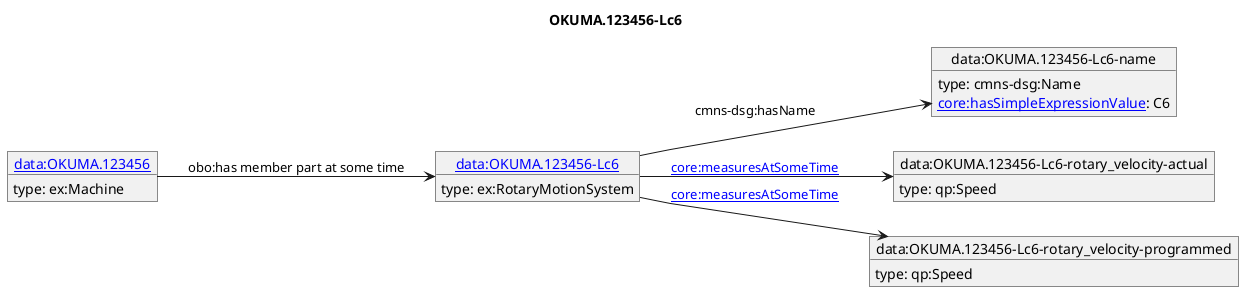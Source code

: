 @startuml
skinparam linetype polyline
left to right direction
title OKUMA.123456-Lc6
object "[[./OKUMA.123456-Lc6.html data:OKUMA.123456-Lc6]]" as o1 {
 type: ex:RotaryMotionSystem 
}
object "data:OKUMA.123456-Lc6-name" as o2 {
 type: cmns-dsg:Name 
}
object "data:OKUMA.123456-Lc6-rotary_velocity-actual" as o3 {
 type: qp:Speed 
}
object "data:OKUMA.123456-Lc6-rotary_velocity-programmed" as o4 {
 type: qp:Speed 
}
object "[[./OKUMA.123456.html data:OKUMA.123456]]" as o5 {
 type: ex:Machine 
}
o1 --> o2 : cmns-dsg:hasName
o2 : [[https://spec.industrialontologies.org/ontology/core/Core/hasSimpleExpressionValue core:hasSimpleExpressionValue]]: C6
o1 --> o3 : [[https://spec.industrialontologies.org/ontology/core/Core/measuresAtSomeTime core:measuresAtSomeTime]]
o1 --> o4 : [[https://spec.industrialontologies.org/ontology/core/Core/measuresAtSomeTime core:measuresAtSomeTime]]
o5 --> o1 : obo:has member part at some time
@enduml
